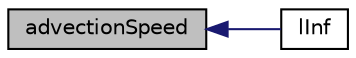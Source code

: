 digraph "advectionSpeed"
{
  bgcolor="transparent";
  edge [fontname="Helvetica",fontsize="10",labelfontname="Helvetica",labelfontsize="10"];
  node [fontname="Helvetica",fontsize="10",shape=record];
  rankdir="LR";
  Node1 [label="advectionSpeed",height=0.2,width=0.4,color="black", fillcolor="grey75", style="filled", fontcolor="black"];
  Node1 -> Node2 [dir="back",color="midnightblue",fontsize="10",style="solid",fontname="Helvetica"];
  Node2 [label="lInf",height=0.2,width=0.4,color="black",URL="$a00032.html#a72cf6d08f3a36a4803a7855ed4527283",tooltip="Return the relaxation length-scale. "];
}
